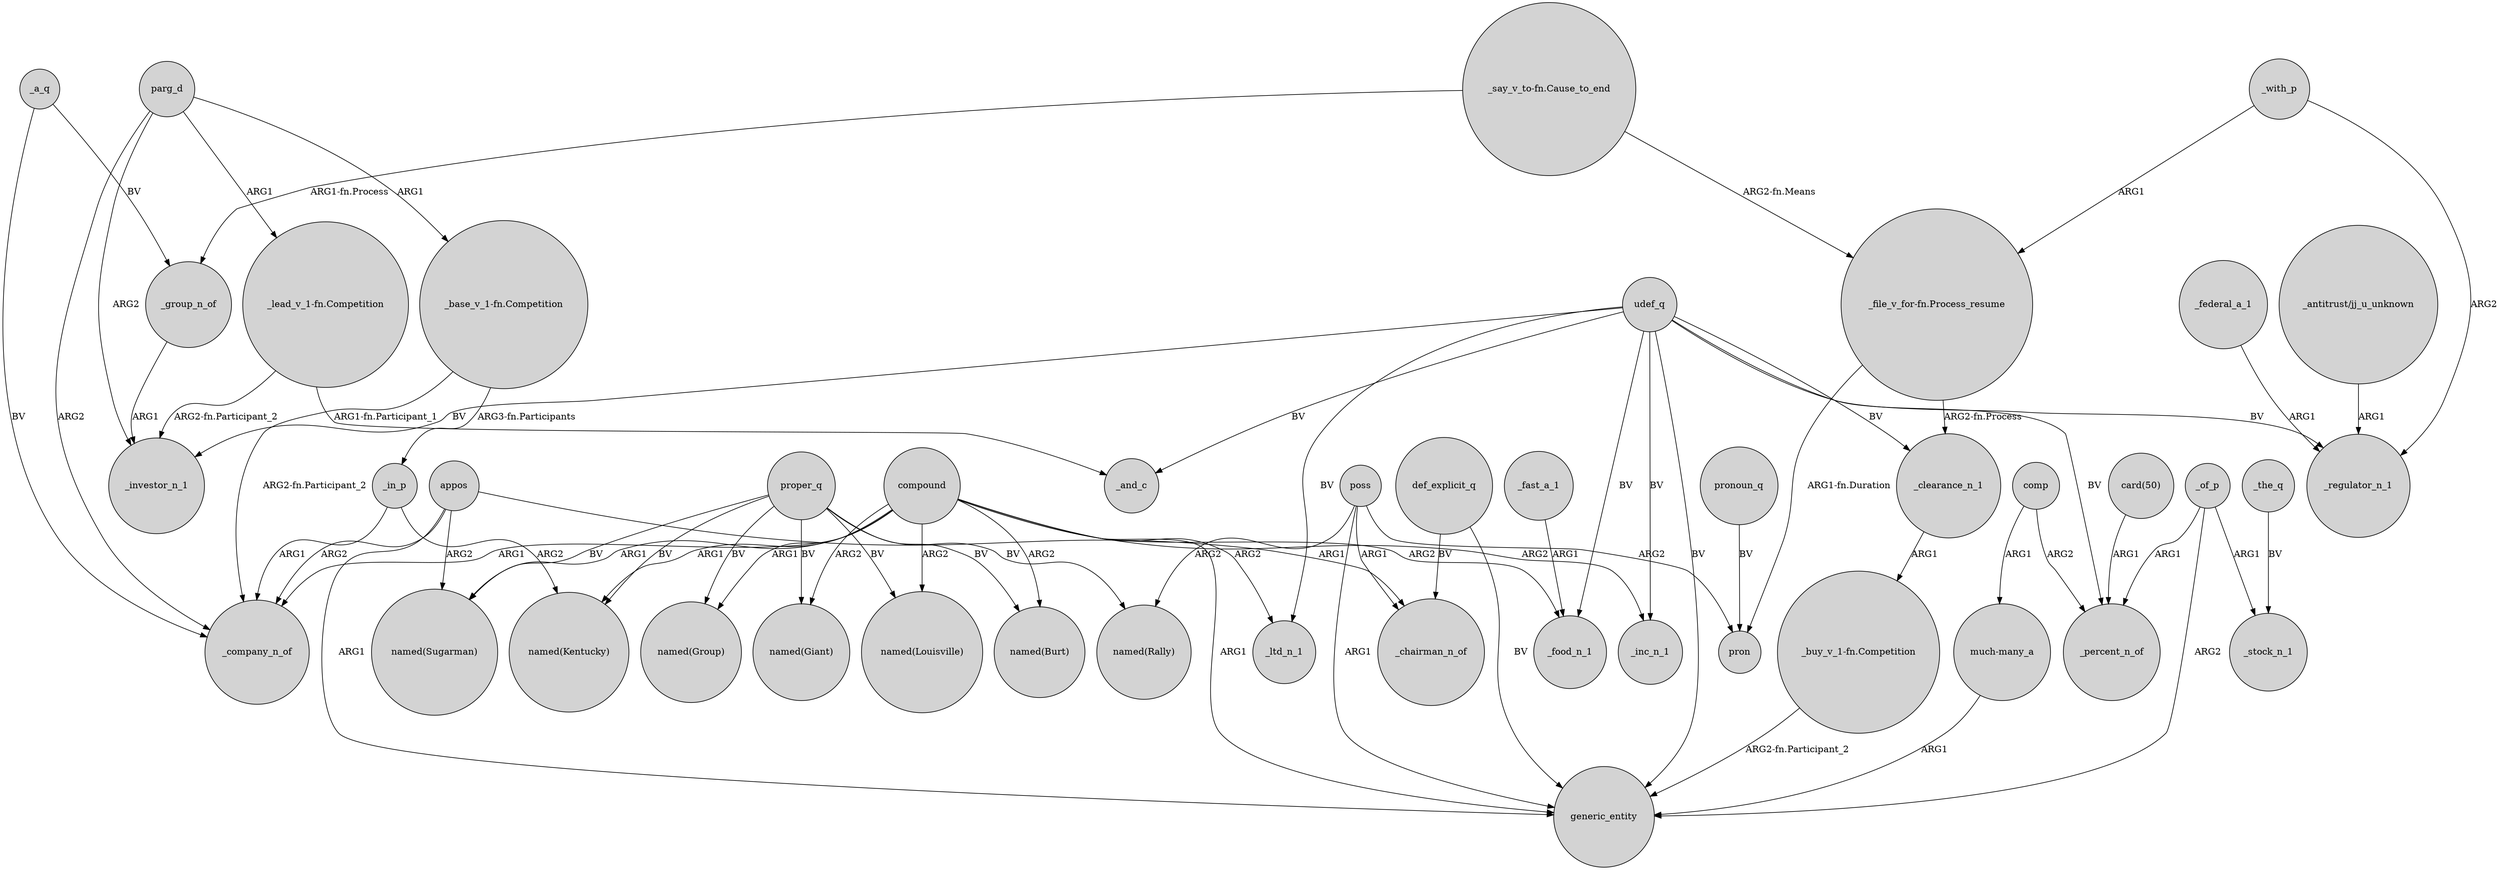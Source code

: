 digraph {
	node [shape=circle style=filled]
	"_base_v_1-fn.Competition" -> _in_p [label="ARG3-fn.Participants"]
	appos -> "named(Sugarman)" [label=ARG2]
	"_say_v_to-fn.Cause_to_end" -> _group_n_of [label="ARG1-fn.Process"]
	_clearance_n_1 -> "_buy_v_1-fn.Competition" [label=ARG1]
	compound -> "named(Louisville)" [label=ARG2]
	udef_q -> _regulator_n_1 [label=BV]
	proper_q -> "named(Giant)" [label=BV]
	def_explicit_q -> generic_entity [label=BV]
	proper_q -> "named(Louisville)" [label=BV]
	"_file_v_for-fn.Process_resume" -> pron [label="ARG1-fn.Duration"]
	_fast_a_1 -> _food_n_1 [label=ARG1]
	parg_d -> "_lead_v_1-fn.Competition" [label=ARG1]
	compound -> "named(Group)" [label=ARG1]
	_in_p -> _company_n_of [label=ARG1]
	_a_q -> _company_n_of [label=BV]
	compound -> _company_n_of [label=ARG1]
	parg_d -> _company_n_of [label=ARG2]
	udef_q -> _and_c [label=BV]
	compound -> "named(Sugarman)" [label=ARG1]
	_of_p -> _percent_n_of [label=ARG1]
	proper_q -> "named(Group)" [label=BV]
	def_explicit_q -> _chairman_n_of [label=BV]
	udef_q -> generic_entity [label=BV]
	_a_q -> _group_n_of [label=BV]
	poss -> generic_entity [label=ARG1]
	compound -> "named(Kentucky)" [label=ARG1]
	compound -> "named(Giant)" [label=ARG2]
	"_lead_v_1-fn.Competition" -> _and_c [label="ARG1-fn.Participant_1"]
	pronoun_q -> pron [label=BV]
	"_lead_v_1-fn.Competition" -> _investor_n_1 [label="ARG2-fn.Participant_2"]
	udef_q -> _inc_n_1 [label=BV]
	"_base_v_1-fn.Competition" -> _company_n_of [label="ARG2-fn.Participant_2"]
	poss -> pron [label=ARG2]
	compound -> generic_entity [label=ARG1]
	_the_q -> _stock_n_1 [label=BV]
	comp -> "much-many_a" [label=ARG1]
	compound -> "named(Burt)" [label=ARG2]
	proper_q -> "named(Rally)" [label=BV]
	udef_q -> _percent_n_of [label=BV]
	"much-many_a" -> generic_entity [label=ARG1]
	compound -> _inc_n_1 [label=ARG2]
	compound -> _food_n_1 [label=ARG2]
	"_file_v_for-fn.Process_resume" -> _clearance_n_1 [label="ARG2-fn.Process"]
	proper_q -> "named(Burt)" [label=BV]
	proper_q -> "named(Kentucky)" [label=BV]
	udef_q -> _food_n_1 [label=BV]
	"_say_v_to-fn.Cause_to_end" -> "_file_v_for-fn.Process_resume" [label="ARG2-fn.Means"]
	_of_p -> generic_entity [label=ARG2]
	parg_d -> _investor_n_1 [label=ARG2]
	appos -> _chairman_n_of [label=ARG1]
	udef_q -> _clearance_n_1 [label=BV]
	_federal_a_1 -> _regulator_n_1 [label=ARG1]
	"_buy_v_1-fn.Competition" -> generic_entity [label="ARG2-fn.Participant_2"]
	"card(50)" -> _percent_n_of [label=ARG1]
	compound -> _ltd_n_1 [label=ARG2]
	poss -> "named(Rally)" [label=ARG2]
	_group_n_of -> _investor_n_1 [label=ARG1]
	appos -> _company_n_of [label=ARG2]
	_with_p -> _regulator_n_1 [label=ARG2]
	_with_p -> "_file_v_for-fn.Process_resume" [label=ARG1]
	_of_p -> _stock_n_1 [label=ARG1]
	appos -> generic_entity [label=ARG1]
	udef_q -> _ltd_n_1 [label=BV]
	udef_q -> _investor_n_1 [label=BV]
	poss -> _chairman_n_of [label=ARG1]
	_in_p -> "named(Kentucky)" [label=ARG2]
	"_antitrust/jj_u_unknown" -> _regulator_n_1 [label=ARG1]
	comp -> _percent_n_of [label=ARG2]
	parg_d -> "_base_v_1-fn.Competition" [label=ARG1]
	proper_q -> "named(Sugarman)" [label=BV]
}
